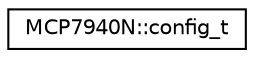digraph "Graphical Class Hierarchy"
{
  edge [fontname="Helvetica",fontsize="10",labelfontname="Helvetica",labelfontsize="10"];
  node [fontname="Helvetica",fontsize="10",shape=record];
  rankdir="LR";
  Node1 [label="MCP7940N::config_t",height=0.2,width=0.4,color="black", fillcolor="white", style="filled",URL="$db/dd1/unionMCP7940N_1_1config__t.html"];
}
